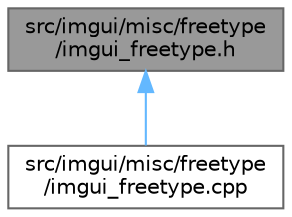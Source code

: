 digraph "src/imgui/misc/freetype/imgui_freetype.h"
{
 // LATEX_PDF_SIZE
  bgcolor="transparent";
  edge [fontname=Helvetica,fontsize=10,labelfontname=Helvetica,labelfontsize=10];
  node [fontname=Helvetica,fontsize=10,shape=box,height=0.2,width=0.4];
  Node1 [id="Node000001",label="src/imgui/misc/freetype\l/imgui_freetype.h",height=0.2,width=0.4,color="gray40", fillcolor="grey60", style="filled", fontcolor="black",tooltip=" "];
  Node1 -> Node2 [id="edge1_Node000001_Node000002",dir="back",color="steelblue1",style="solid",tooltip=" "];
  Node2 [id="Node000002",label="src/imgui/misc/freetype\l/imgui_freetype.cpp",height=0.2,width=0.4,color="grey40", fillcolor="white", style="filled",URL="$imgui__freetype_8cpp.html",tooltip=" "];
}
